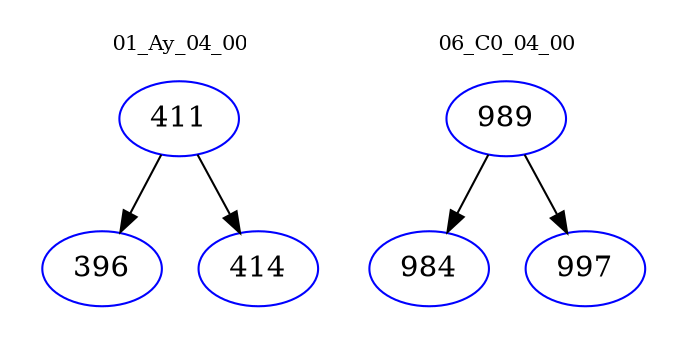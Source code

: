 digraph{
subgraph cluster_0 {
color = white
label = "01_Ay_04_00";
fontsize=10;
T0_411 [label="411", color="blue"]
T0_411 -> T0_396 [color="black"]
T0_396 [label="396", color="blue"]
T0_411 -> T0_414 [color="black"]
T0_414 [label="414", color="blue"]
}
subgraph cluster_1 {
color = white
label = "06_C0_04_00";
fontsize=10;
T1_989 [label="989", color="blue"]
T1_989 -> T1_984 [color="black"]
T1_984 [label="984", color="blue"]
T1_989 -> T1_997 [color="black"]
T1_997 [label="997", color="blue"]
}
}
